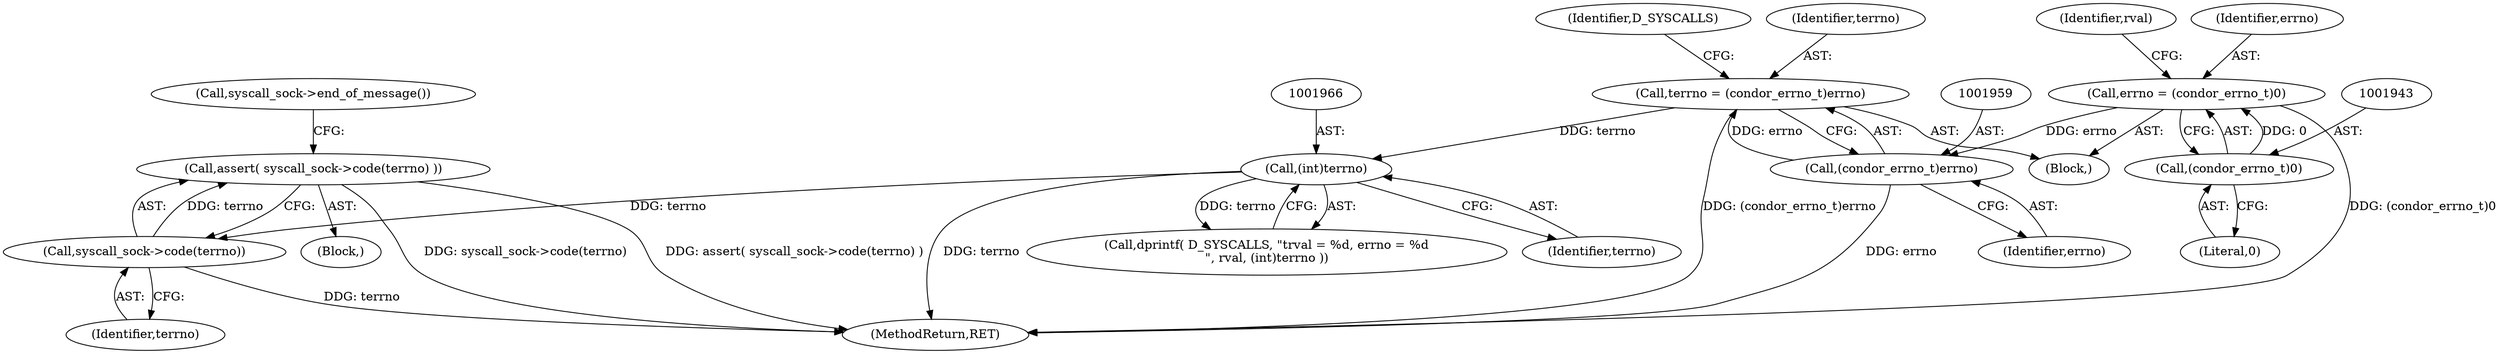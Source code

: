 digraph "0_htcondor_5e5571d1a431eb3c61977b6dd6ec90186ef79867_4@API" {
"1001977" [label="(Call,assert( syscall_sock->code(terrno) ))"];
"1001978" [label="(Call,syscall_sock->code(terrno))"];
"1001965" [label="(Call,(int)terrno)"];
"1001956" [label="(Call,terrno = (condor_errno_t)errno)"];
"1001958" [label="(Call,(condor_errno_t)errno)"];
"1001940" [label="(Call,errno = (condor_errno_t)0)"];
"1001942" [label="(Call,(condor_errno_t)0)"];
"1001946" [label="(Identifier,rval)"];
"1001941" [label="(Identifier,errno)"];
"1001962" [label="(Identifier,D_SYSCALLS)"];
"1001965" [label="(Call,(int)terrno)"];
"1001961" [label="(Call,dprintf( D_SYSCALLS, \"\trval = %d, errno = %d\n\", rval, (int)terrno ))"];
"1001913" [label="(Block,)"];
"1001958" [label="(Call,(condor_errno_t)errno)"];
"1001967" [label="(Identifier,terrno)"];
"1001944" [label="(Literal,0)"];
"1001979" [label="(Identifier,terrno)"];
"1001956" [label="(Call,terrno = (condor_errno_t)errno)"];
"1001942" [label="(Call,(condor_errno_t)0)"];
"1001940" [label="(Call,errno = (condor_errno_t)0)"];
"1001978" [label="(Call,syscall_sock->code(terrno))"];
"1001976" [label="(Block,)"];
"1001960" [label="(Identifier,errno)"];
"1001957" [label="(Identifier,terrno)"];
"1001977" [label="(Call,assert( syscall_sock->code(terrno) ))"];
"1002001" [label="(Call,syscall_sock->end_of_message())"];
"1002472" [label="(MethodReturn,RET)"];
"1001977" -> "1001976"  [label="AST: "];
"1001977" -> "1001978"  [label="CFG: "];
"1001978" -> "1001977"  [label="AST: "];
"1002001" -> "1001977"  [label="CFG: "];
"1001977" -> "1002472"  [label="DDG: syscall_sock->code(terrno)"];
"1001977" -> "1002472"  [label="DDG: assert( syscall_sock->code(terrno) )"];
"1001978" -> "1001977"  [label="DDG: terrno"];
"1001978" -> "1001979"  [label="CFG: "];
"1001979" -> "1001978"  [label="AST: "];
"1001978" -> "1002472"  [label="DDG: terrno"];
"1001965" -> "1001978"  [label="DDG: terrno"];
"1001965" -> "1001961"  [label="AST: "];
"1001965" -> "1001967"  [label="CFG: "];
"1001966" -> "1001965"  [label="AST: "];
"1001967" -> "1001965"  [label="AST: "];
"1001961" -> "1001965"  [label="CFG: "];
"1001965" -> "1002472"  [label="DDG: terrno"];
"1001965" -> "1001961"  [label="DDG: terrno"];
"1001956" -> "1001965"  [label="DDG: terrno"];
"1001956" -> "1001913"  [label="AST: "];
"1001956" -> "1001958"  [label="CFG: "];
"1001957" -> "1001956"  [label="AST: "];
"1001958" -> "1001956"  [label="AST: "];
"1001962" -> "1001956"  [label="CFG: "];
"1001956" -> "1002472"  [label="DDG: (condor_errno_t)errno"];
"1001958" -> "1001956"  [label="DDG: errno"];
"1001958" -> "1001960"  [label="CFG: "];
"1001959" -> "1001958"  [label="AST: "];
"1001960" -> "1001958"  [label="AST: "];
"1001958" -> "1002472"  [label="DDG: errno"];
"1001940" -> "1001958"  [label="DDG: errno"];
"1001940" -> "1001913"  [label="AST: "];
"1001940" -> "1001942"  [label="CFG: "];
"1001941" -> "1001940"  [label="AST: "];
"1001942" -> "1001940"  [label="AST: "];
"1001946" -> "1001940"  [label="CFG: "];
"1001940" -> "1002472"  [label="DDG: (condor_errno_t)0"];
"1001942" -> "1001940"  [label="DDG: 0"];
"1001942" -> "1001944"  [label="CFG: "];
"1001943" -> "1001942"  [label="AST: "];
"1001944" -> "1001942"  [label="AST: "];
}
